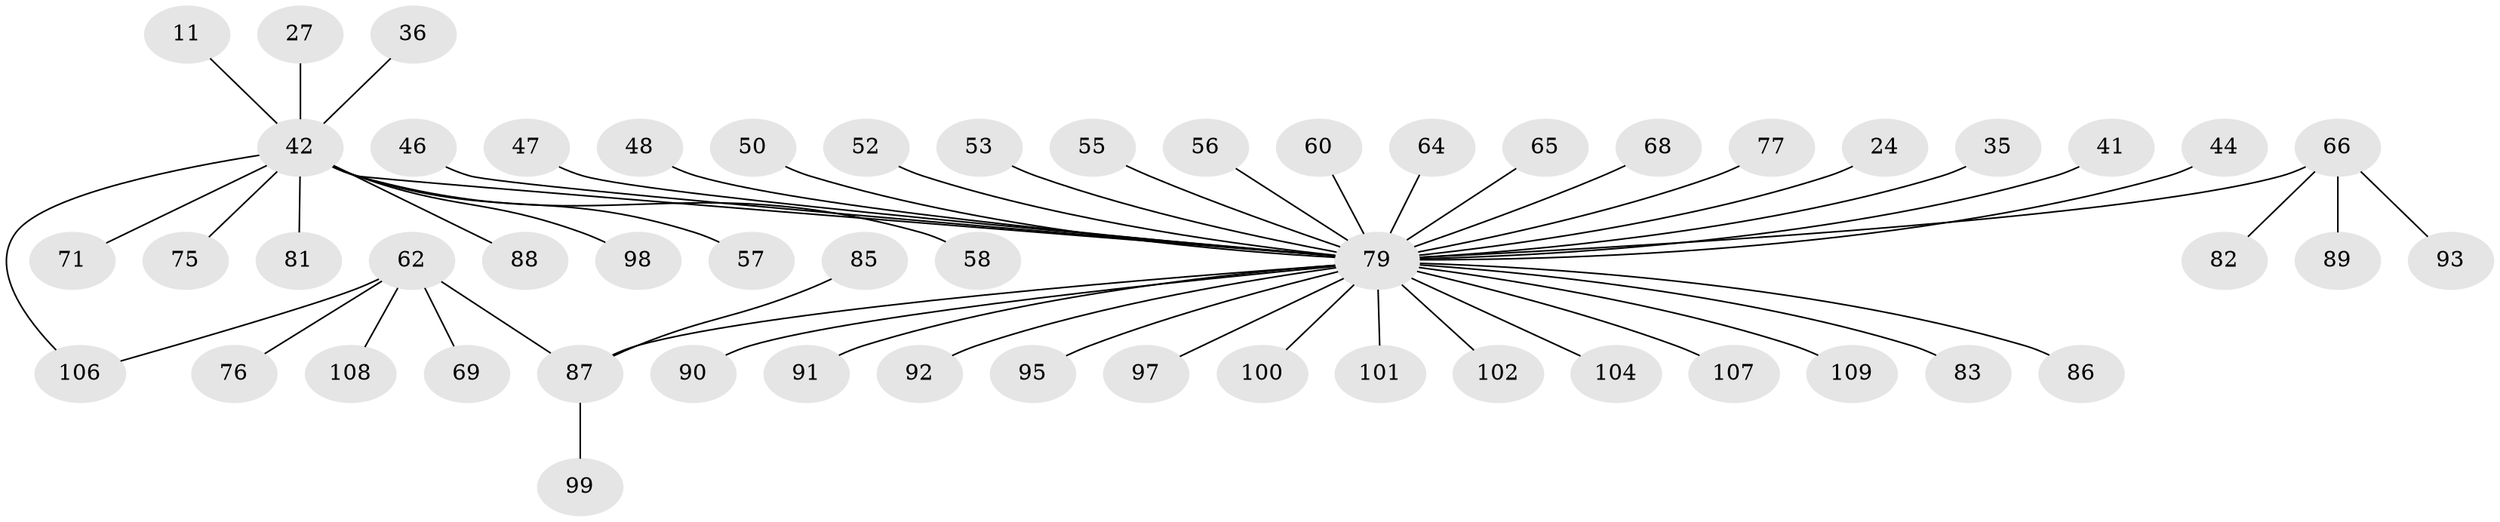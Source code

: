 // original degree distribution, {3: 0.045871559633027525, 24: 0.009174311926605505, 4: 0.10091743119266056, 21: 0.009174311926605505, 2: 0.1926605504587156, 1: 0.6146788990825688, 6: 0.01834862385321101, 5: 0.009174311926605505}
// Generated by graph-tools (version 1.1) at 2025/48/03/09/25 04:48:06]
// undirected, 54 vertices, 54 edges
graph export_dot {
graph [start="1"]
  node [color=gray90,style=filled];
  11;
  24 [super="+6"];
  27;
  35;
  36;
  41;
  42 [super="+26+23"];
  44;
  46 [super="+33"];
  47;
  48;
  50 [super="+18"];
  52;
  53;
  55;
  56;
  57;
  58;
  60;
  62 [super="+59"];
  64;
  65;
  66 [super="+34"];
  68;
  69;
  71;
  75;
  76;
  77 [super="+40"];
  79 [super="+37+61+25+17+15+16+20+21+28+29"];
  81 [super="+19"];
  82;
  83;
  85;
  86;
  87 [super="+22"];
  88 [super="+80"];
  89;
  90 [super="+54"];
  91 [super="+32"];
  92;
  93;
  95 [super="+84"];
  97 [super="+70"];
  98;
  99;
  100 [super="+49"];
  101;
  102 [super="+78"];
  104 [super="+31"];
  106 [super="+94"];
  107 [super="+74"];
  108 [super="+105"];
  109;
  11 -- 42;
  24 -- 79 [weight=2];
  27 -- 42;
  35 -- 79;
  36 -- 42;
  41 -- 79;
  42 -- 58;
  42 -- 98;
  42 -- 71;
  42 -- 75;
  42 -- 57;
  42 -- 81;
  42 -- 88;
  42 -- 106;
  42 -- 79 [weight=3];
  44 -- 79;
  46 -- 79;
  47 -- 79;
  48 -- 79;
  50 -- 79;
  52 -- 79;
  53 -- 79;
  55 -- 79;
  56 -- 79;
  60 -- 79;
  62 -- 76;
  62 -- 87 [weight=2];
  62 -- 106;
  62 -- 69;
  62 -- 108;
  64 -- 79;
  65 -- 79;
  66 -- 93;
  66 -- 89;
  66 -- 82;
  66 -- 79 [weight=3];
  68 -- 79;
  77 -- 79;
  79 -- 90;
  79 -- 91;
  79 -- 92;
  79 -- 95;
  79 -- 100;
  79 -- 101;
  79 -- 83;
  79 -- 86;
  79 -- 87;
  79 -- 97;
  79 -- 102;
  79 -- 104;
  79 -- 107;
  79 -- 109;
  85 -- 87;
  87 -- 99;
}
